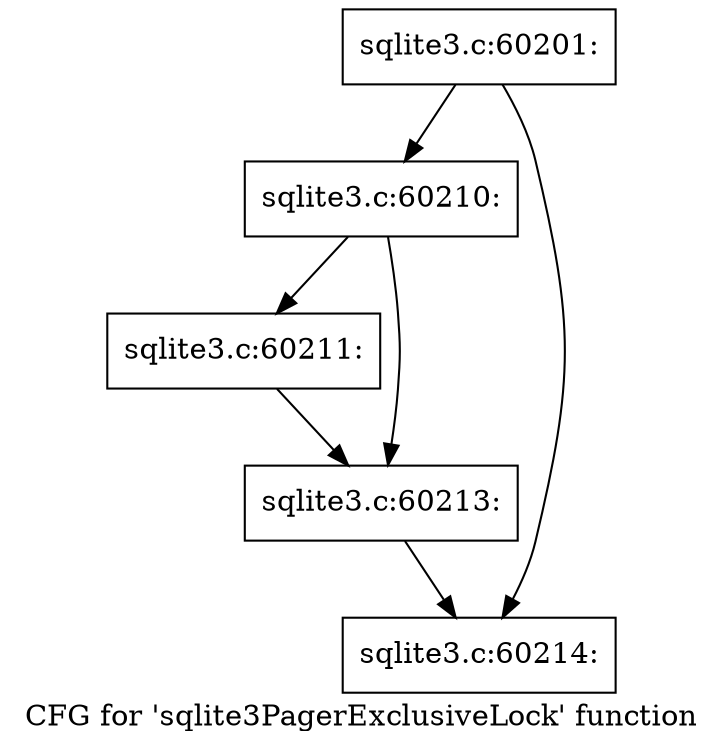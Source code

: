 digraph "CFG for 'sqlite3PagerExclusiveLock' function" {
	label="CFG for 'sqlite3PagerExclusiveLock' function";

	Node0x55c0f57ea1e0 [shape=record,label="{sqlite3.c:60201:}"];
	Node0x55c0f57ea1e0 -> Node0x55c0f749dae0;
	Node0x55c0f57ea1e0 -> Node0x55c0f749e2e0;
	Node0x55c0f749dae0 [shape=record,label="{sqlite3.c:60210:}"];
	Node0x55c0f749dae0 -> Node0x55c0f749ef90;
	Node0x55c0f749dae0 -> Node0x55c0f749efe0;
	Node0x55c0f749ef90 [shape=record,label="{sqlite3.c:60211:}"];
	Node0x55c0f749ef90 -> Node0x55c0f749efe0;
	Node0x55c0f749efe0 [shape=record,label="{sqlite3.c:60213:}"];
	Node0x55c0f749efe0 -> Node0x55c0f749e2e0;
	Node0x55c0f749e2e0 [shape=record,label="{sqlite3.c:60214:}"];
}
